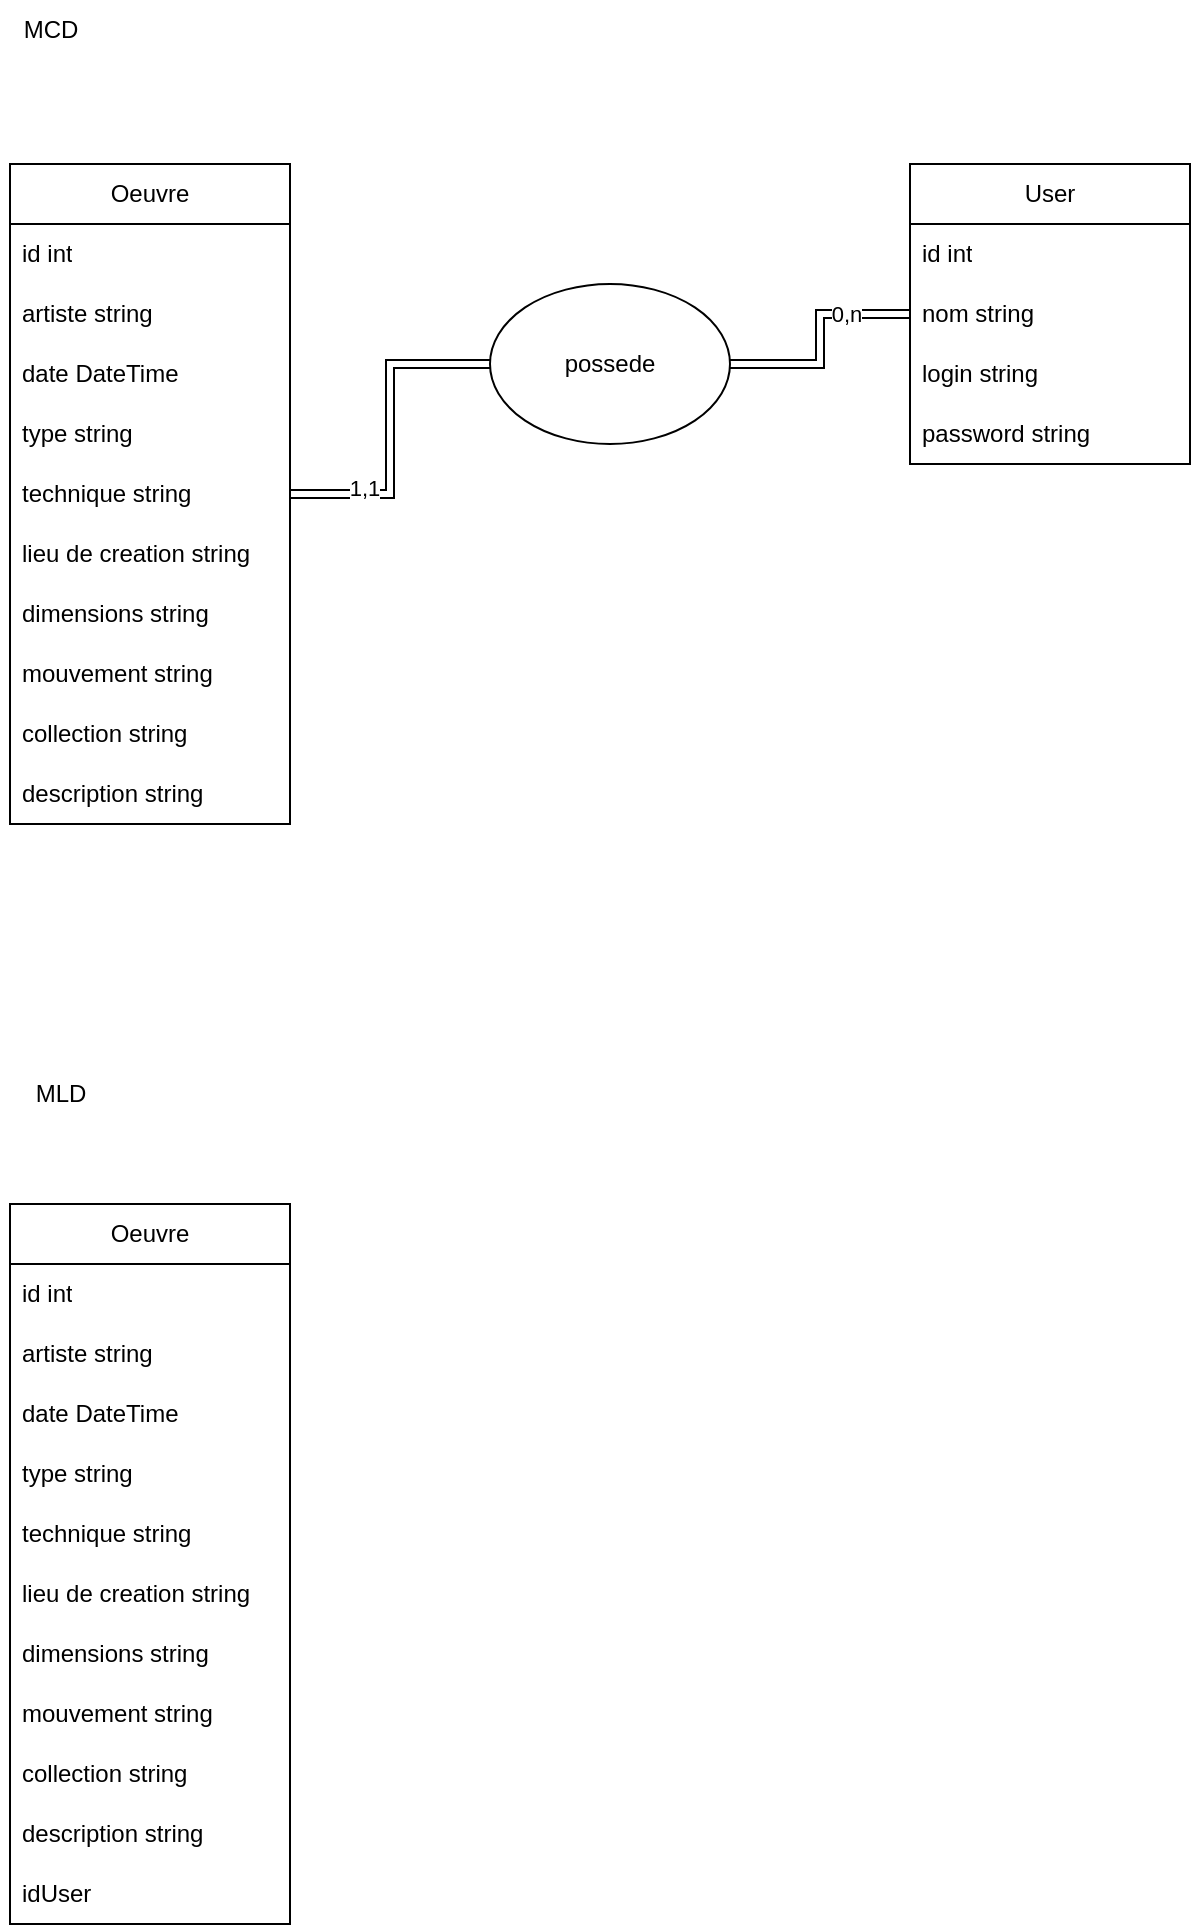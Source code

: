 <mxfile version="24.4.0" type="device">
  <diagram name="Page-1" id="DT3Gd3MNmMx461CwMM62">
    <mxGraphModel dx="996" dy="647" grid="1" gridSize="10" guides="1" tooltips="1" connect="1" arrows="1" fold="1" page="1" pageScale="1" pageWidth="850" pageHeight="1100" math="0" shadow="0">
      <root>
        <mxCell id="0" />
        <mxCell id="1" parent="0" />
        <mxCell id="uq8RknUl75sDOJUM4-OE-3" value="Oeuvre" style="swimlane;fontStyle=0;childLayout=stackLayout;horizontal=1;startSize=30;horizontalStack=0;resizeParent=1;resizeParentMax=0;resizeLast=0;collapsible=1;marginBottom=0;whiteSpace=wrap;html=1;" vertex="1" parent="1">
          <mxGeometry x="120" y="120" width="140" height="330" as="geometry" />
        </mxCell>
        <mxCell id="uq8RknUl75sDOJUM4-OE-4" value="id int" style="text;strokeColor=none;fillColor=none;align=left;verticalAlign=middle;spacingLeft=4;spacingRight=4;overflow=hidden;points=[[0,0.5],[1,0.5]];portConstraint=eastwest;rotatable=0;whiteSpace=wrap;html=1;" vertex="1" parent="uq8RknUl75sDOJUM4-OE-3">
          <mxGeometry y="30" width="140" height="30" as="geometry" />
        </mxCell>
        <mxCell id="uq8RknUl75sDOJUM4-OE-5" value="artiste string" style="text;strokeColor=none;fillColor=none;align=left;verticalAlign=middle;spacingLeft=4;spacingRight=4;overflow=hidden;points=[[0,0.5],[1,0.5]];portConstraint=eastwest;rotatable=0;whiteSpace=wrap;html=1;" vertex="1" parent="uq8RknUl75sDOJUM4-OE-3">
          <mxGeometry y="60" width="140" height="30" as="geometry" />
        </mxCell>
        <mxCell id="uq8RknUl75sDOJUM4-OE-6" value="date DateTime" style="text;strokeColor=none;fillColor=none;align=left;verticalAlign=middle;spacingLeft=4;spacingRight=4;overflow=hidden;points=[[0,0.5],[1,0.5]];portConstraint=eastwest;rotatable=0;whiteSpace=wrap;html=1;" vertex="1" parent="uq8RknUl75sDOJUM4-OE-3">
          <mxGeometry y="90" width="140" height="30" as="geometry" />
        </mxCell>
        <mxCell id="uq8RknUl75sDOJUM4-OE-7" value="type string" style="text;strokeColor=none;fillColor=none;align=left;verticalAlign=middle;spacingLeft=4;spacingRight=4;overflow=hidden;points=[[0,0.5],[1,0.5]];portConstraint=eastwest;rotatable=0;whiteSpace=wrap;html=1;" vertex="1" parent="uq8RknUl75sDOJUM4-OE-3">
          <mxGeometry y="120" width="140" height="30" as="geometry" />
        </mxCell>
        <mxCell id="uq8RknUl75sDOJUM4-OE-8" value="technique string" style="text;strokeColor=none;fillColor=none;align=left;verticalAlign=middle;spacingLeft=4;spacingRight=4;overflow=hidden;points=[[0,0.5],[1,0.5]];portConstraint=eastwest;rotatable=0;whiteSpace=wrap;html=1;" vertex="1" parent="uq8RknUl75sDOJUM4-OE-3">
          <mxGeometry y="150" width="140" height="30" as="geometry" />
        </mxCell>
        <mxCell id="uq8RknUl75sDOJUM4-OE-9" value="lieu de creation string" style="text;strokeColor=none;fillColor=none;align=left;verticalAlign=middle;spacingLeft=4;spacingRight=4;overflow=hidden;points=[[0,0.5],[1,0.5]];portConstraint=eastwest;rotatable=0;whiteSpace=wrap;html=1;" vertex="1" parent="uq8RknUl75sDOJUM4-OE-3">
          <mxGeometry y="180" width="140" height="30" as="geometry" />
        </mxCell>
        <mxCell id="uq8RknUl75sDOJUM4-OE-10" value="dimensions string" style="text;strokeColor=none;fillColor=none;align=left;verticalAlign=middle;spacingLeft=4;spacingRight=4;overflow=hidden;points=[[0,0.5],[1,0.5]];portConstraint=eastwest;rotatable=0;whiteSpace=wrap;html=1;" vertex="1" parent="uq8RknUl75sDOJUM4-OE-3">
          <mxGeometry y="210" width="140" height="30" as="geometry" />
        </mxCell>
        <mxCell id="uq8RknUl75sDOJUM4-OE-11" value="mouvement string&amp;nbsp;" style="text;strokeColor=none;fillColor=none;align=left;verticalAlign=middle;spacingLeft=4;spacingRight=4;overflow=hidden;points=[[0,0.5],[1,0.5]];portConstraint=eastwest;rotatable=0;whiteSpace=wrap;html=1;" vertex="1" parent="uq8RknUl75sDOJUM4-OE-3">
          <mxGeometry y="240" width="140" height="30" as="geometry" />
        </mxCell>
        <mxCell id="uq8RknUl75sDOJUM4-OE-12" value="collection string&amp;nbsp;" style="text;strokeColor=none;fillColor=none;align=left;verticalAlign=middle;spacingLeft=4;spacingRight=4;overflow=hidden;points=[[0,0.5],[1,0.5]];portConstraint=eastwest;rotatable=0;whiteSpace=wrap;html=1;" vertex="1" parent="uq8RknUl75sDOJUM4-OE-3">
          <mxGeometry y="270" width="140" height="30" as="geometry" />
        </mxCell>
        <mxCell id="uq8RknUl75sDOJUM4-OE-13" value="description string" style="text;strokeColor=none;fillColor=none;align=left;verticalAlign=middle;spacingLeft=4;spacingRight=4;overflow=hidden;points=[[0,0.5],[1,0.5]];portConstraint=eastwest;rotatable=0;whiteSpace=wrap;html=1;" vertex="1" parent="uq8RknUl75sDOJUM4-OE-3">
          <mxGeometry y="300" width="140" height="30" as="geometry" />
        </mxCell>
        <mxCell id="uq8RknUl75sDOJUM4-OE-14" value="User" style="swimlane;fontStyle=0;childLayout=stackLayout;horizontal=1;startSize=30;horizontalStack=0;resizeParent=1;resizeParentMax=0;resizeLast=0;collapsible=1;marginBottom=0;whiteSpace=wrap;html=1;" vertex="1" parent="1">
          <mxGeometry x="570" y="120" width="140" height="150" as="geometry" />
        </mxCell>
        <mxCell id="uq8RknUl75sDOJUM4-OE-15" value="id int" style="text;strokeColor=none;fillColor=none;align=left;verticalAlign=middle;spacingLeft=4;spacingRight=4;overflow=hidden;points=[[0,0.5],[1,0.5]];portConstraint=eastwest;rotatable=0;whiteSpace=wrap;html=1;" vertex="1" parent="uq8RknUl75sDOJUM4-OE-14">
          <mxGeometry y="30" width="140" height="30" as="geometry" />
        </mxCell>
        <mxCell id="uq8RknUl75sDOJUM4-OE-18" value="nom string" style="text;strokeColor=none;fillColor=none;align=left;verticalAlign=middle;spacingLeft=4;spacingRight=4;overflow=hidden;points=[[0,0.5],[1,0.5]];portConstraint=eastwest;rotatable=0;whiteSpace=wrap;html=1;" vertex="1" parent="uq8RknUl75sDOJUM4-OE-14">
          <mxGeometry y="60" width="140" height="30" as="geometry" />
        </mxCell>
        <mxCell id="uq8RknUl75sDOJUM4-OE-16" value="login string" style="text;strokeColor=none;fillColor=none;align=left;verticalAlign=middle;spacingLeft=4;spacingRight=4;overflow=hidden;points=[[0,0.5],[1,0.5]];portConstraint=eastwest;rotatable=0;whiteSpace=wrap;html=1;" vertex="1" parent="uq8RknUl75sDOJUM4-OE-14">
          <mxGeometry y="90" width="140" height="30" as="geometry" />
        </mxCell>
        <mxCell id="uq8RknUl75sDOJUM4-OE-17" value="password string" style="text;strokeColor=none;fillColor=none;align=left;verticalAlign=middle;spacingLeft=4;spacingRight=4;overflow=hidden;points=[[0,0.5],[1,0.5]];portConstraint=eastwest;rotatable=0;whiteSpace=wrap;html=1;" vertex="1" parent="uq8RknUl75sDOJUM4-OE-14">
          <mxGeometry y="120" width="140" height="30" as="geometry" />
        </mxCell>
        <mxCell id="uq8RknUl75sDOJUM4-OE-20" value="possede" style="ellipse;whiteSpace=wrap;html=1;" vertex="1" parent="1">
          <mxGeometry x="360" y="180" width="120" height="80" as="geometry" />
        </mxCell>
        <mxCell id="uq8RknUl75sDOJUM4-OE-21" style="edgeStyle=orthogonalEdgeStyle;rounded=0;orthogonalLoop=1;jettySize=auto;html=1;strokeColor=default;shape=link;" edge="1" parent="1" source="uq8RknUl75sDOJUM4-OE-3" target="uq8RknUl75sDOJUM4-OE-20">
          <mxGeometry relative="1" as="geometry" />
        </mxCell>
        <mxCell id="uq8RknUl75sDOJUM4-OE-23" value="1,1" style="edgeLabel;html=1;align=center;verticalAlign=middle;resizable=0;points=[];" vertex="1" connectable="0" parent="uq8RknUl75sDOJUM4-OE-21">
          <mxGeometry x="-0.551" y="3" relative="1" as="geometry">
            <mxPoint as="offset" />
          </mxGeometry>
        </mxCell>
        <mxCell id="uq8RknUl75sDOJUM4-OE-22" style="edgeStyle=orthogonalEdgeStyle;rounded=0;orthogonalLoop=1;jettySize=auto;html=1;shape=link;" edge="1" parent="1" source="uq8RknUl75sDOJUM4-OE-14" target="uq8RknUl75sDOJUM4-OE-20">
          <mxGeometry relative="1" as="geometry" />
        </mxCell>
        <mxCell id="uq8RknUl75sDOJUM4-OE-24" value="0,n" style="edgeLabel;html=1;align=center;verticalAlign=middle;resizable=0;points=[];" vertex="1" connectable="0" parent="uq8RknUl75sDOJUM4-OE-22">
          <mxGeometry x="-0.444" relative="1" as="geometry">
            <mxPoint as="offset" />
          </mxGeometry>
        </mxCell>
        <mxCell id="uq8RknUl75sDOJUM4-OE-25" value="Oeuvre" style="swimlane;fontStyle=0;childLayout=stackLayout;horizontal=1;startSize=30;horizontalStack=0;resizeParent=1;resizeParentMax=0;resizeLast=0;collapsible=1;marginBottom=0;whiteSpace=wrap;html=1;" vertex="1" parent="1">
          <mxGeometry x="120" y="640" width="140" height="360" as="geometry" />
        </mxCell>
        <mxCell id="uq8RknUl75sDOJUM4-OE-26" value="id int" style="text;strokeColor=none;fillColor=none;align=left;verticalAlign=middle;spacingLeft=4;spacingRight=4;overflow=hidden;points=[[0,0.5],[1,0.5]];portConstraint=eastwest;rotatable=0;whiteSpace=wrap;html=1;" vertex="1" parent="uq8RknUl75sDOJUM4-OE-25">
          <mxGeometry y="30" width="140" height="30" as="geometry" />
        </mxCell>
        <mxCell id="uq8RknUl75sDOJUM4-OE-27" value="artiste string" style="text;strokeColor=none;fillColor=none;align=left;verticalAlign=middle;spacingLeft=4;spacingRight=4;overflow=hidden;points=[[0,0.5],[1,0.5]];portConstraint=eastwest;rotatable=0;whiteSpace=wrap;html=1;" vertex="1" parent="uq8RknUl75sDOJUM4-OE-25">
          <mxGeometry y="60" width="140" height="30" as="geometry" />
        </mxCell>
        <mxCell id="uq8RknUl75sDOJUM4-OE-28" value="date DateTime" style="text;strokeColor=none;fillColor=none;align=left;verticalAlign=middle;spacingLeft=4;spacingRight=4;overflow=hidden;points=[[0,0.5],[1,0.5]];portConstraint=eastwest;rotatable=0;whiteSpace=wrap;html=1;" vertex="1" parent="uq8RknUl75sDOJUM4-OE-25">
          <mxGeometry y="90" width="140" height="30" as="geometry" />
        </mxCell>
        <mxCell id="uq8RknUl75sDOJUM4-OE-29" value="type string" style="text;strokeColor=none;fillColor=none;align=left;verticalAlign=middle;spacingLeft=4;spacingRight=4;overflow=hidden;points=[[0,0.5],[1,0.5]];portConstraint=eastwest;rotatable=0;whiteSpace=wrap;html=1;" vertex="1" parent="uq8RknUl75sDOJUM4-OE-25">
          <mxGeometry y="120" width="140" height="30" as="geometry" />
        </mxCell>
        <mxCell id="uq8RknUl75sDOJUM4-OE-30" value="technique string" style="text;strokeColor=none;fillColor=none;align=left;verticalAlign=middle;spacingLeft=4;spacingRight=4;overflow=hidden;points=[[0,0.5],[1,0.5]];portConstraint=eastwest;rotatable=0;whiteSpace=wrap;html=1;" vertex="1" parent="uq8RknUl75sDOJUM4-OE-25">
          <mxGeometry y="150" width="140" height="30" as="geometry" />
        </mxCell>
        <mxCell id="uq8RknUl75sDOJUM4-OE-31" value="lieu de creation string" style="text;strokeColor=none;fillColor=none;align=left;verticalAlign=middle;spacingLeft=4;spacingRight=4;overflow=hidden;points=[[0,0.5],[1,0.5]];portConstraint=eastwest;rotatable=0;whiteSpace=wrap;html=1;" vertex="1" parent="uq8RknUl75sDOJUM4-OE-25">
          <mxGeometry y="180" width="140" height="30" as="geometry" />
        </mxCell>
        <mxCell id="uq8RknUl75sDOJUM4-OE-32" value="dimensions string" style="text;strokeColor=none;fillColor=none;align=left;verticalAlign=middle;spacingLeft=4;spacingRight=4;overflow=hidden;points=[[0,0.5],[1,0.5]];portConstraint=eastwest;rotatable=0;whiteSpace=wrap;html=1;" vertex="1" parent="uq8RknUl75sDOJUM4-OE-25">
          <mxGeometry y="210" width="140" height="30" as="geometry" />
        </mxCell>
        <mxCell id="uq8RknUl75sDOJUM4-OE-33" value="mouvement string&amp;nbsp;" style="text;strokeColor=none;fillColor=none;align=left;verticalAlign=middle;spacingLeft=4;spacingRight=4;overflow=hidden;points=[[0,0.5],[1,0.5]];portConstraint=eastwest;rotatable=0;whiteSpace=wrap;html=1;" vertex="1" parent="uq8RknUl75sDOJUM4-OE-25">
          <mxGeometry y="240" width="140" height="30" as="geometry" />
        </mxCell>
        <mxCell id="uq8RknUl75sDOJUM4-OE-34" value="collection string&amp;nbsp;" style="text;strokeColor=none;fillColor=none;align=left;verticalAlign=middle;spacingLeft=4;spacingRight=4;overflow=hidden;points=[[0,0.5],[1,0.5]];portConstraint=eastwest;rotatable=0;whiteSpace=wrap;html=1;" vertex="1" parent="uq8RknUl75sDOJUM4-OE-25">
          <mxGeometry y="270" width="140" height="30" as="geometry" />
        </mxCell>
        <mxCell id="uq8RknUl75sDOJUM4-OE-35" value="description string" style="text;strokeColor=none;fillColor=none;align=left;verticalAlign=middle;spacingLeft=4;spacingRight=4;overflow=hidden;points=[[0,0.5],[1,0.5]];portConstraint=eastwest;rotatable=0;whiteSpace=wrap;html=1;" vertex="1" parent="uq8RknUl75sDOJUM4-OE-25">
          <mxGeometry y="300" width="140" height="30" as="geometry" />
        </mxCell>
        <mxCell id="uq8RknUl75sDOJUM4-OE-36" value="idUser" style="text;strokeColor=none;fillColor=none;align=left;verticalAlign=middle;spacingLeft=4;spacingRight=4;overflow=hidden;points=[[0,0.5],[1,0.5]];portConstraint=eastwest;rotatable=0;whiteSpace=wrap;html=1;" vertex="1" parent="uq8RknUl75sDOJUM4-OE-25">
          <mxGeometry y="330" width="140" height="30" as="geometry" />
        </mxCell>
        <mxCell id="uq8RknUl75sDOJUM4-OE-37" value="MCD" style="text;html=1;align=center;verticalAlign=middle;resizable=0;points=[];autosize=1;strokeColor=none;fillColor=none;" vertex="1" parent="1">
          <mxGeometry x="115" y="38" width="50" height="30" as="geometry" />
        </mxCell>
        <mxCell id="uq8RknUl75sDOJUM4-OE-38" value="MLD" style="text;html=1;align=center;verticalAlign=middle;resizable=0;points=[];autosize=1;strokeColor=none;fillColor=none;" vertex="1" parent="1">
          <mxGeometry x="120" y="570" width="50" height="30" as="geometry" />
        </mxCell>
      </root>
    </mxGraphModel>
  </diagram>
</mxfile>
